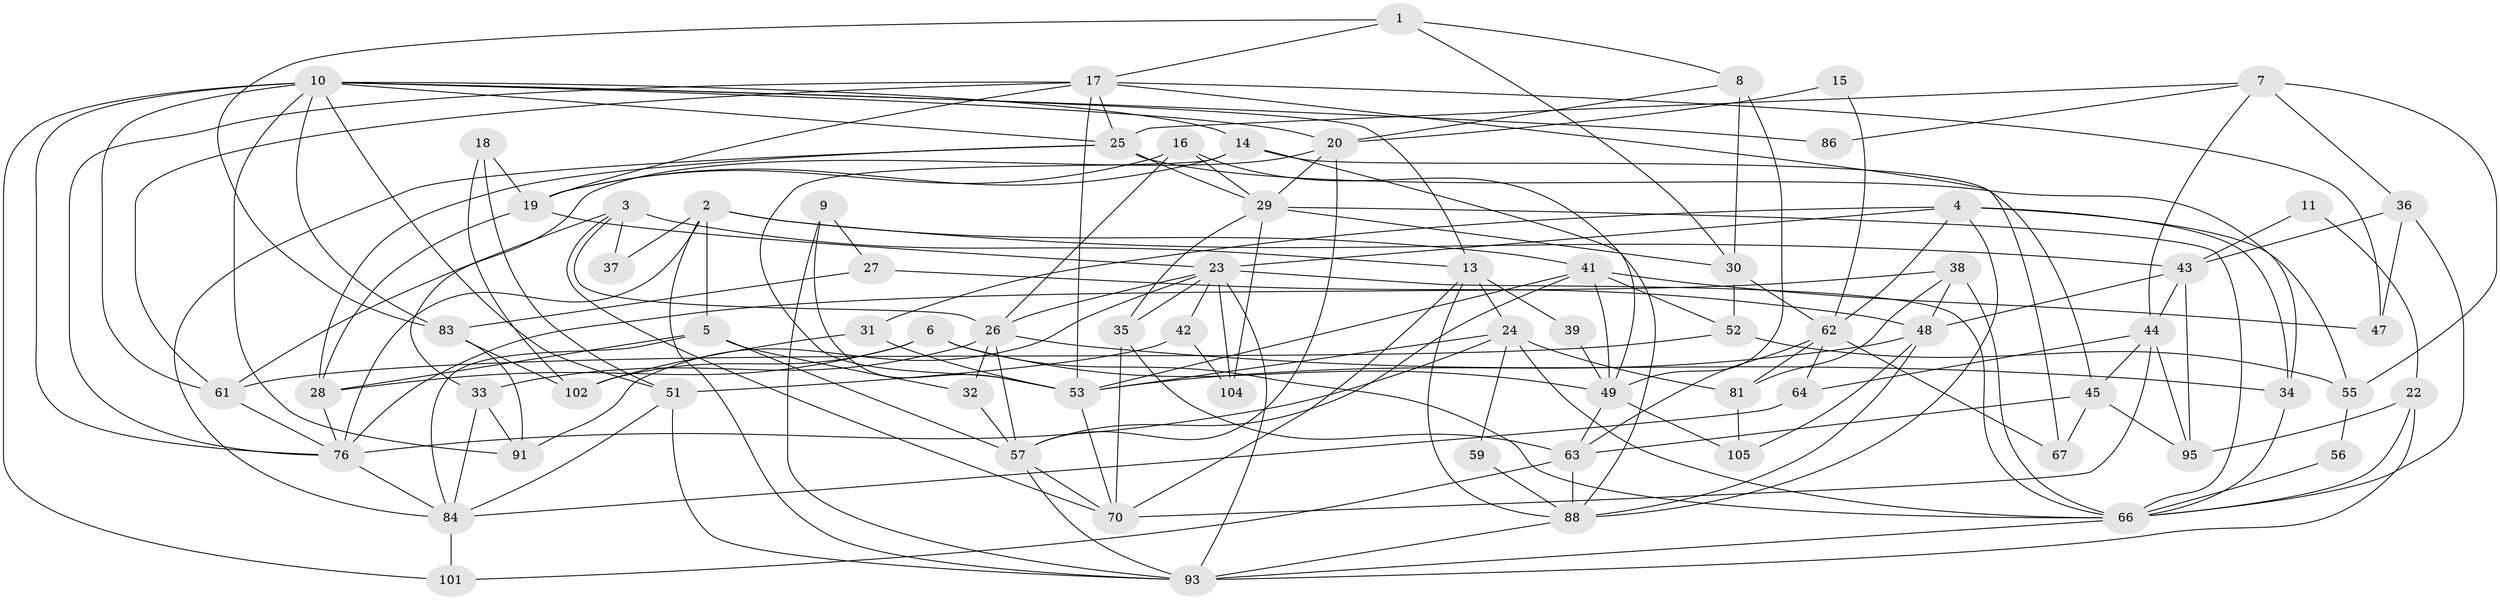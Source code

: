 // original degree distribution, {4: 0.40186915887850466, 3: 0.2523364485981308, 6: 0.06542056074766354, 2: 0.09345794392523364, 5: 0.1308411214953271, 7: 0.04672897196261682, 8: 0.009345794392523364}
// Generated by graph-tools (version 1.1) at 2025/11/02/27/25 16:11:23]
// undirected, 72 vertices, 177 edges
graph export_dot {
graph [start="1"]
  node [color=gray90,style=filled];
  1;
  2 [super="+73"];
  3 [super="+107"];
  4 [super="+40"];
  5 [super="+80"];
  6;
  7 [super="+58"];
  8 [super="+12"];
  9;
  10 [super="+85"];
  11;
  13 [super="+75"];
  14;
  15;
  16;
  17 [super="+54"];
  18;
  19 [super="+21"];
  20 [super="+72"];
  22;
  23 [super="+50"];
  24 [super="+87"];
  25 [super="+90"];
  26 [super="+79"];
  27;
  28 [super="+78"];
  29 [super="+71"];
  30 [super="+60"];
  31;
  32;
  33;
  34;
  35;
  36 [super="+92"];
  37;
  38;
  39;
  41 [super="+89"];
  42;
  43;
  44 [super="+65"];
  45 [super="+46"];
  47;
  48 [super="+97"];
  49 [super="+98"];
  51 [super="+94"];
  52 [super="+82"];
  53 [super="+69"];
  55;
  56;
  57 [super="+68"];
  59;
  61;
  62 [super="+99"];
  63 [super="+106"];
  64;
  66 [super="+74"];
  67;
  70;
  76 [super="+77"];
  81;
  83;
  84 [super="+100"];
  86;
  88 [super="+103"];
  91;
  93 [super="+96"];
  95;
  101;
  102;
  104;
  105;
  1 -- 83;
  1 -- 8;
  1 -- 30;
  1 -- 17;
  2 -- 37;
  2 -- 43;
  2 -- 5;
  2 -- 41;
  2 -- 76;
  2 -- 93;
  3 -- 61;
  3 -- 70;
  3 -- 37;
  3 -- 13;
  3 -- 26;
  4 -- 55;
  4 -- 62;
  4 -- 88;
  4 -- 34;
  4 -- 23;
  4 -- 31;
  5 -- 32;
  5 -- 84;
  5 -- 28;
  5 -- 57;
  6 -- 66;
  6 -- 102;
  6 -- 49;
  6 -- 28;
  7 -- 25;
  7 -- 44;
  7 -- 55;
  7 -- 86;
  7 -- 36;
  8 -- 20;
  8 -- 49;
  8 -- 30;
  9 -- 53;
  9 -- 93;
  9 -- 27;
  10 -- 91;
  10 -- 20;
  10 -- 51;
  10 -- 83;
  10 -- 86;
  10 -- 13;
  10 -- 61;
  10 -- 101;
  10 -- 14;
  10 -- 76;
  10 -- 25;
  11 -- 22;
  11 -- 43;
  13 -- 24;
  13 -- 70;
  13 -- 39;
  13 -- 88;
  14 -- 53;
  14 -- 45;
  14 -- 49;
  14 -- 19;
  15 -- 62;
  15 -- 20;
  16 -- 29;
  16 -- 26;
  16 -- 19;
  16 -- 88;
  17 -- 76;
  17 -- 19;
  17 -- 47;
  17 -- 25;
  17 -- 53;
  17 -- 67;
  17 -- 61;
  18 -- 19;
  18 -- 102;
  18 -- 51;
  19 -- 23;
  19 -- 28;
  20 -- 33;
  20 -- 29;
  20 -- 57;
  22 -- 95;
  22 -- 93;
  22 -- 66;
  23 -- 93;
  23 -- 104;
  23 -- 91;
  23 -- 26;
  23 -- 66;
  23 -- 35;
  23 -- 42;
  24 -- 81;
  24 -- 76;
  24 -- 59;
  24 -- 66;
  24 -- 53;
  25 -- 29;
  25 -- 28;
  25 -- 34;
  25 -- 84;
  26 -- 34;
  26 -- 32;
  26 -- 33;
  26 -- 57;
  27 -- 83;
  27 -- 48;
  28 -- 76;
  29 -- 35;
  29 -- 104;
  29 -- 66;
  29 -- 30;
  30 -- 62;
  30 -- 52;
  31 -- 102;
  31 -- 53;
  32 -- 57;
  33 -- 91;
  33 -- 84;
  34 -- 66;
  35 -- 70;
  35 -- 63;
  36 -- 47;
  36 -- 66;
  36 -- 43;
  38 -- 76;
  38 -- 81;
  38 -- 66;
  38 -- 48;
  39 -- 49;
  41 -- 57;
  41 -- 49;
  41 -- 52;
  41 -- 53;
  41 -- 47;
  42 -- 51;
  42 -- 104;
  43 -- 48;
  43 -- 95;
  43 -- 44;
  44 -- 45;
  44 -- 70;
  44 -- 64;
  44 -- 95;
  45 -- 95;
  45 -- 67;
  45 -- 63;
  48 -- 53;
  48 -- 88;
  48 -- 105;
  49 -- 105;
  49 -- 63;
  51 -- 93;
  51 -- 84;
  52 -- 55;
  52 -- 61;
  53 -- 70;
  55 -- 56;
  56 -- 66;
  57 -- 93;
  57 -- 70;
  59 -- 88;
  61 -- 76;
  62 -- 64;
  62 -- 81;
  62 -- 67;
  62 -- 63;
  63 -- 101;
  63 -- 88;
  64 -- 84;
  66 -- 93;
  76 -- 84;
  81 -- 105;
  83 -- 91;
  83 -- 102;
  84 -- 101;
  88 -- 93;
}
